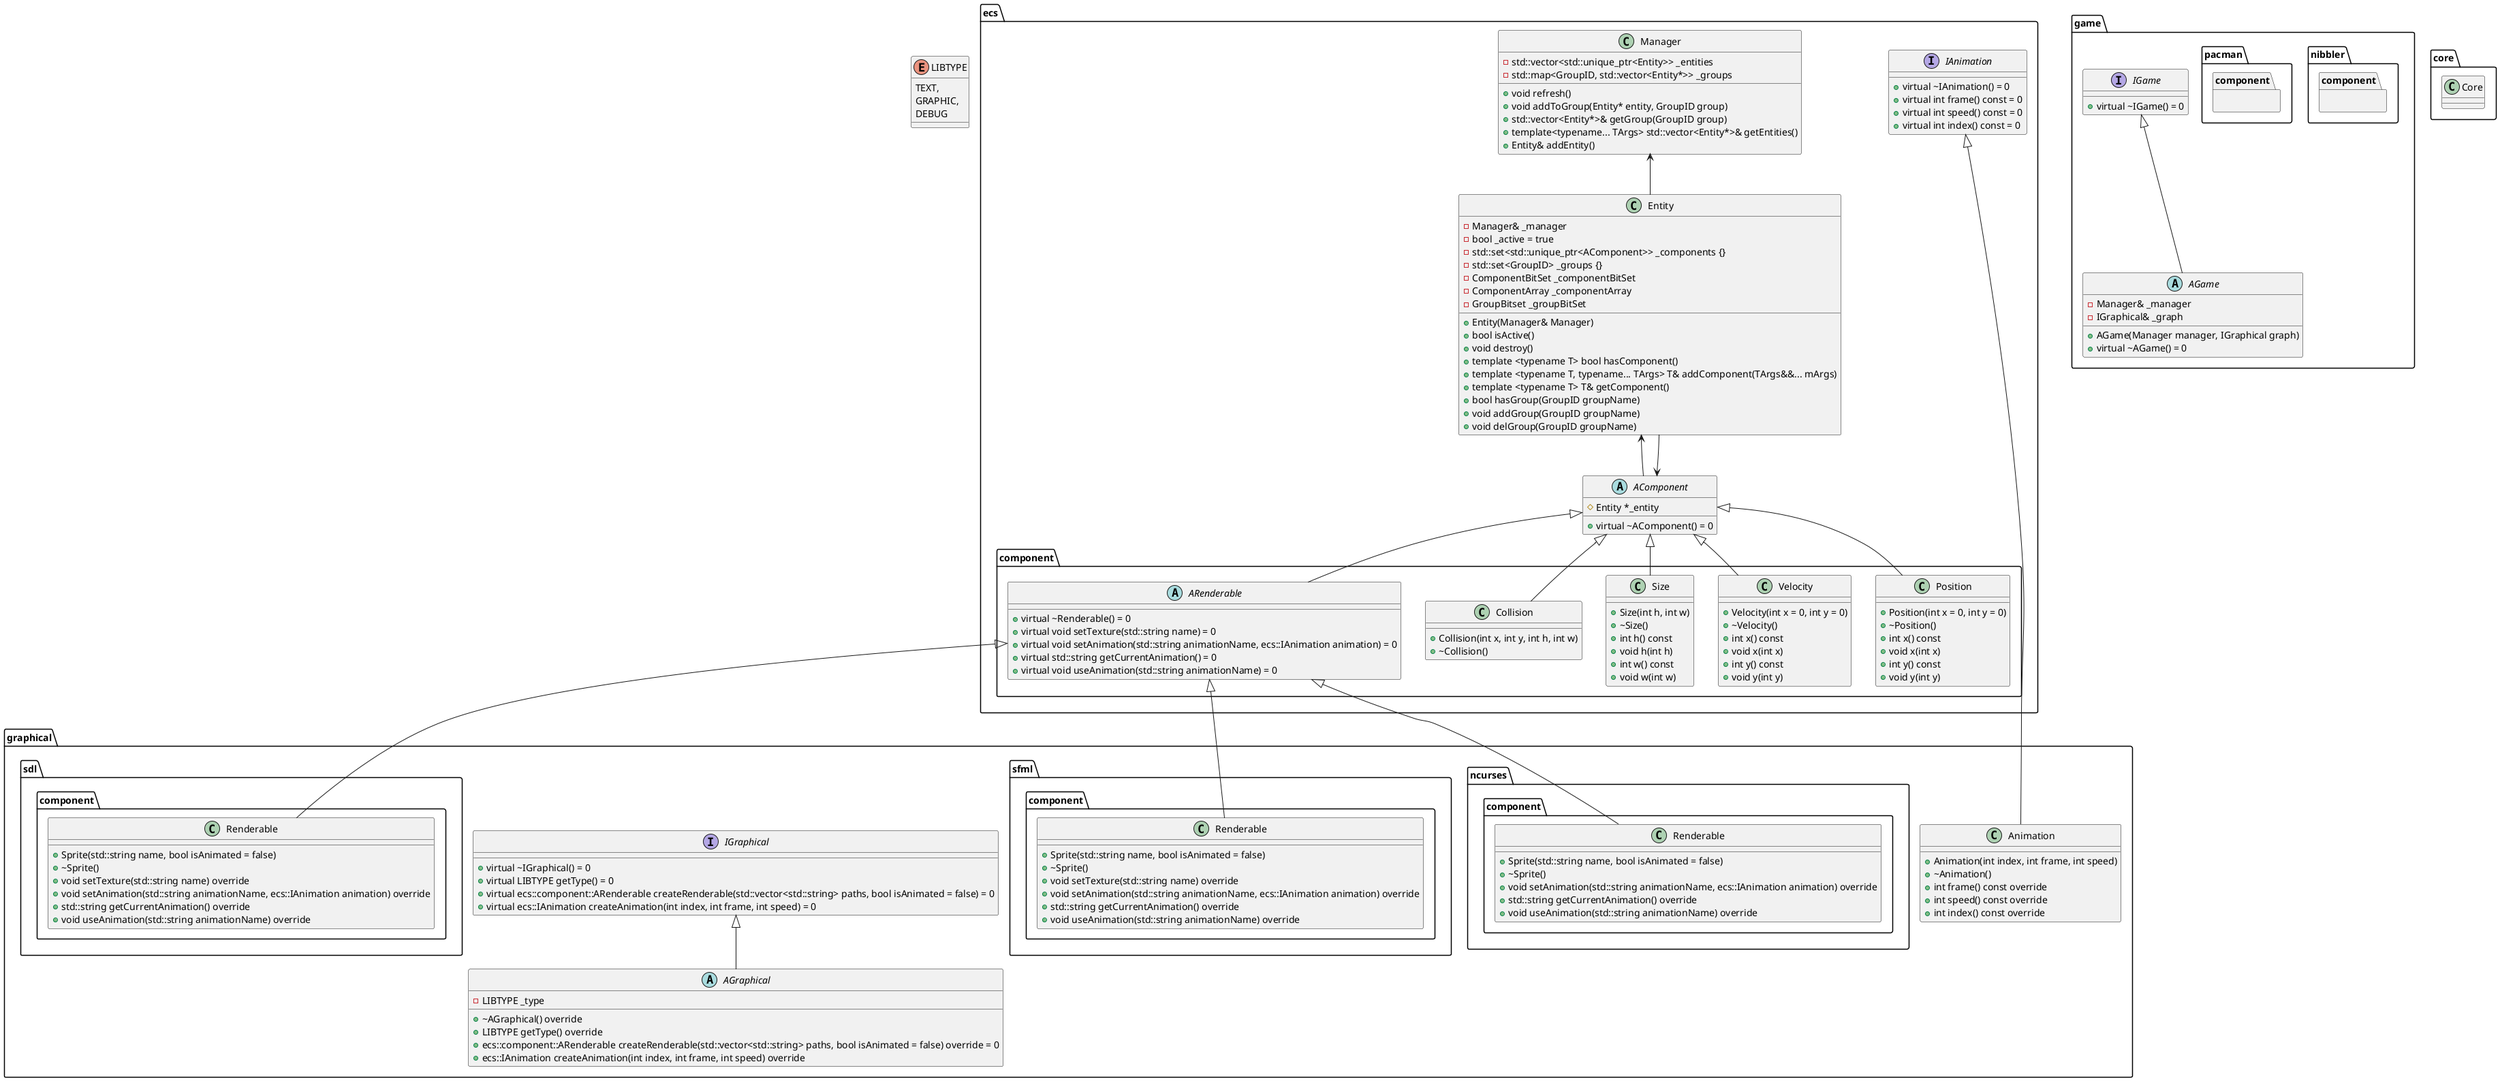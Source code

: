 @startuml

enum LIBTYPE {
    TEXT,
    GRAPHIC,
    DEBUG
}

namespace ecs {
    ' using ComponentID = std::size_t
    ' using GroupID = std::string

    'inline ComponentID getNewComponentTypeID()
    'template <typename T> inline ComponentID getComponentTypeID() noexcept

    'inline GroupID getNewComponentTypeID()
    'inline GroupID getComponentTypeID(GroupID groupName) noexcept

    'constexpr std::size_t maxComponents = 32
    'constexpr std::size_t maxGroups = 64

    'using GroupBitset = std::bitset<maxGroups>
    'using ComponentBitSet = std::bitset<maxComponents>
    'using ComponentArray = std::array<ecs::AComponent*, maxComponents>

    class Manager {
        - std::vector<std::unique_ptr<Entity>> _entities
        - std::map<GroupID, std::vector<Entity*>> _groups

        + void refresh()
        + void addToGroup(Entity* entity, GroupID group)
        + std::vector<Entity*>& getGroup(GroupID group)
        + template<typename... TArgs> std::vector<Entity*>& getEntities()
        + Entity& addEntity()
    }

    class Entity {
        - Manager& _manager
        - bool _active = true
        - std::set<std::unique_ptr<AComponent>> _components {}
        - std::set<GroupID> _groups {}
        - ComponentBitSet _componentBitSet
        - ComponentArray _componentArray
        - GroupBitset _groupBitSet

        + Entity(Manager& Manager)
        + bool isActive()
        + void destroy()
        + template <typename T> bool hasComponent()
        + template <typename T, typename... TArgs> T& addComponent(TArgs&&... mArgs)
        + template <typename T> T& getComponent()
        + bool hasGroup(GroupID groupName)
        + void addGroup(GroupID groupName)
        + void delGroup(GroupID groupName)
    }
    ecs.Manager <-- Entity
    ecs.AComponent <-- Entity

    abstract AComponent {
        # Entity *_entity

        + virtual ~AComponent() = 0
    }
    ecs.Entity <-- AComponent

    interface IAnimation {
        + virtual ~IAnimation() = 0
        + virtual int frame() const = 0
        + virtual int speed() const = 0
        + virtual int index() const = 0
    }

    namespace component {
        class Position {
            + Position(int x = 0, int y = 0)
            + ~Position()
            + int x() const
            + void x(int x)
            + int y() const
            + void y(int y)
        }
        ecs.AComponent <|-- Position

        class Velocity {
            + Velocity(int x = 0, int y = 0)
            + ~Velocity()
            + int x() const
            + void x(int x)
            + int y() const
            + void y(int y)
        }
        ecs.AComponent <|-- Velocity

        class Size {
            + Size(int h, int w)
            + ~Size()
            + int h() const
            + void h(int h)
            + int w() const
            + void w(int w)
        }
        ecs.AComponent <|-- Size

        class Collision {
            + Collision(int x, int y, int h, int w)
            + ~Collision()
        }
        ecs.AComponent <|-- Collision

        abstract ARenderable {
            + virtual ~Renderable() = 0
            + virtual void setTexture(std::string name) = 0
            + virtual void setAnimation(std::string animationName, ecs::IAnimation animation) = 0
            + virtual std::string getCurrentAnimation() = 0
            + virtual void useAnimation(std::string animationName) = 0 
        }
        ecs.AComponent <|-- ARenderable
    }
}

namespace graphical {
    interface IGraphical {
        + virtual ~IGraphical() = 0
        + virtual LIBTYPE getType() = 0
        + virtual ecs::component::ARenderable createRenderable(std::vector<std::string> paths, bool isAnimated = false) = 0
        + virtual ecs::IAnimation createAnimation(int index, int frame, int speed) = 0
    }

    abstract AGraphical {
        - LIBTYPE _type
    
        + ~AGraphical() override
        + LIBTYPE getType() override
        + ecs::component::ARenderable createRenderable(std::vector<std::string> paths, bool isAnimated = false) override = 0
        + ecs::IAnimation createAnimation(int index, int frame, int speed) override
    }
    IGraphical <|-- AGraphical

    class Animation {
        + Animation(int index, int frame, int speed)
        + ~Animation()
        + int frame() const override
        + int speed() const override
        + int index() const override
    }
    ecs.IAnimation <|-- Animation

    namespace sfml {
        namespace component {
            class Renderable {
                + Sprite(std::string name, bool isAnimated = false)
                + ~Sprite()
                + void setTexture(std::string name) override
                + void setAnimation(std::string animationName, ecs::IAnimation animation) override
                + std::string getCurrentAnimation() override
                + void useAnimation(std::string animationName) override
            }
            ecs.component.ARenderable <|-- Renderable
        }
    }

    namespace sdl {
        namespace component {
            class Renderable {
                + Sprite(std::string name, bool isAnimated = false)
                + ~Sprite()
                + void setTexture(std::string name) override
                + void setAnimation(std::string animationName, ecs::IAnimation animation) override
                + std::string getCurrentAnimation() override
                + void useAnimation(std::string animationName) override
            }
            ecs.component.ARenderable <|-- Renderable
        }
    }

    namespace ncurses {
        namespace component {
            class Renderable {
                + Sprite(std::string name, bool isAnimated = false)
                + ~Sprite()
                + void setAnimation(std::string animationName, ecs::IAnimation animation) override
                + std::string getCurrentAnimation() override
                + void useAnimation(std::string animationName) override
            }
            ecs.component.ARenderable <|-- Renderable
        }
    }
}

namespace game {
    interface IGame {
        + virtual ~IGame() = 0
    }

    abstract AGame {
        - Manager& _manager
        - IGraphical& _graph
        + AGame(Manager manager, IGraphical graph)
        + virtual ~AGame() = 0
    }
    IGame <|-- AGame

    namespace nibbler {
        namespace component {
            
        }
    }

    namespace pacman {
        namespace component {
            
        }
    }
}

namespace core {
    class Core {
    }
}

@enduml